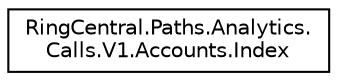 digraph "Graphical Class Hierarchy"
{
 // LATEX_PDF_SIZE
  edge [fontname="Helvetica",fontsize="10",labelfontname="Helvetica",labelfontsize="10"];
  node [fontname="Helvetica",fontsize="10",shape=record];
  rankdir="LR";
  Node0 [label="RingCentral.Paths.Analytics.\lCalls.V1.Accounts.Index",height=0.2,width=0.4,color="black", fillcolor="white", style="filled",URL="$classRingCentral_1_1Paths_1_1Analytics_1_1Calls_1_1V1_1_1Accounts_1_1Index.html",tooltip=" "];
}
